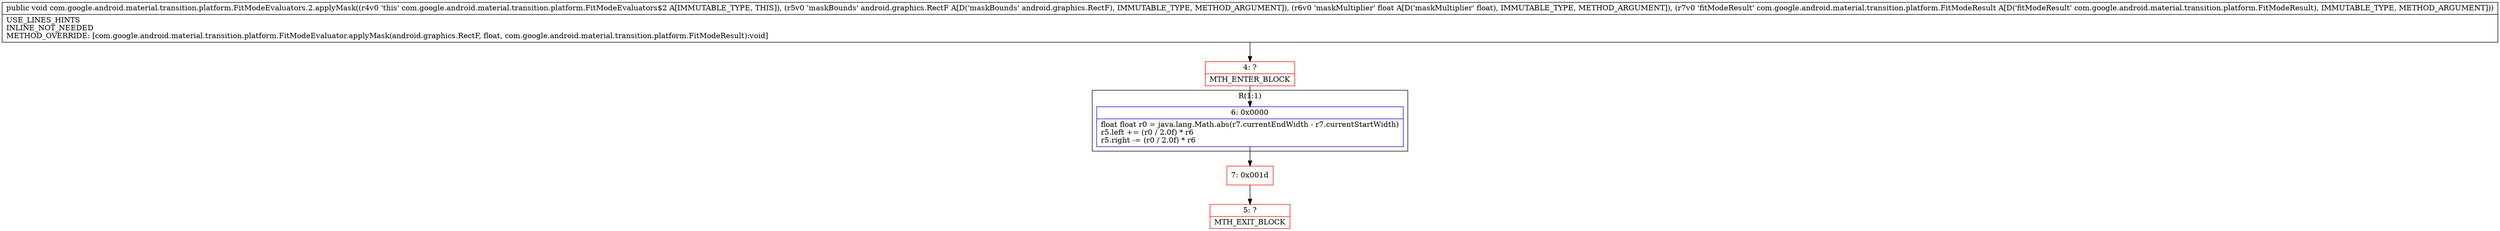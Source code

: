 digraph "CFG forcom.google.android.material.transition.platform.FitModeEvaluators.2.applyMask(Landroid\/graphics\/RectF;FLcom\/google\/android\/material\/transition\/platform\/FitModeResult;)V" {
subgraph cluster_Region_1190914927 {
label = "R(1:1)";
node [shape=record,color=blue];
Node_6 [shape=record,label="{6\:\ 0x0000|float float r0 = java.lang.Math.abs(r7.currentEndWidth \- r7.currentStartWidth)\lr5.left += (r0 \/ 2.0f) * r6\lr5.right \-= (r0 \/ 2.0f) * r6\l}"];
}
Node_4 [shape=record,color=red,label="{4\:\ ?|MTH_ENTER_BLOCK\l}"];
Node_7 [shape=record,color=red,label="{7\:\ 0x001d}"];
Node_5 [shape=record,color=red,label="{5\:\ ?|MTH_EXIT_BLOCK\l}"];
MethodNode[shape=record,label="{public void com.google.android.material.transition.platform.FitModeEvaluators.2.applyMask((r4v0 'this' com.google.android.material.transition.platform.FitModeEvaluators$2 A[IMMUTABLE_TYPE, THIS]), (r5v0 'maskBounds' android.graphics.RectF A[D('maskBounds' android.graphics.RectF), IMMUTABLE_TYPE, METHOD_ARGUMENT]), (r6v0 'maskMultiplier' float A[D('maskMultiplier' float), IMMUTABLE_TYPE, METHOD_ARGUMENT]), (r7v0 'fitModeResult' com.google.android.material.transition.platform.FitModeResult A[D('fitModeResult' com.google.android.material.transition.platform.FitModeResult), IMMUTABLE_TYPE, METHOD_ARGUMENT]))  | USE_LINES_HINTS\lINLINE_NOT_NEEDED\lMETHOD_OVERRIDE: [com.google.android.material.transition.platform.FitModeEvaluator.applyMask(android.graphics.RectF, float, com.google.android.material.transition.platform.FitModeResult):void]\l}"];
MethodNode -> Node_4;Node_6 -> Node_7;
Node_4 -> Node_6;
Node_7 -> Node_5;
}


